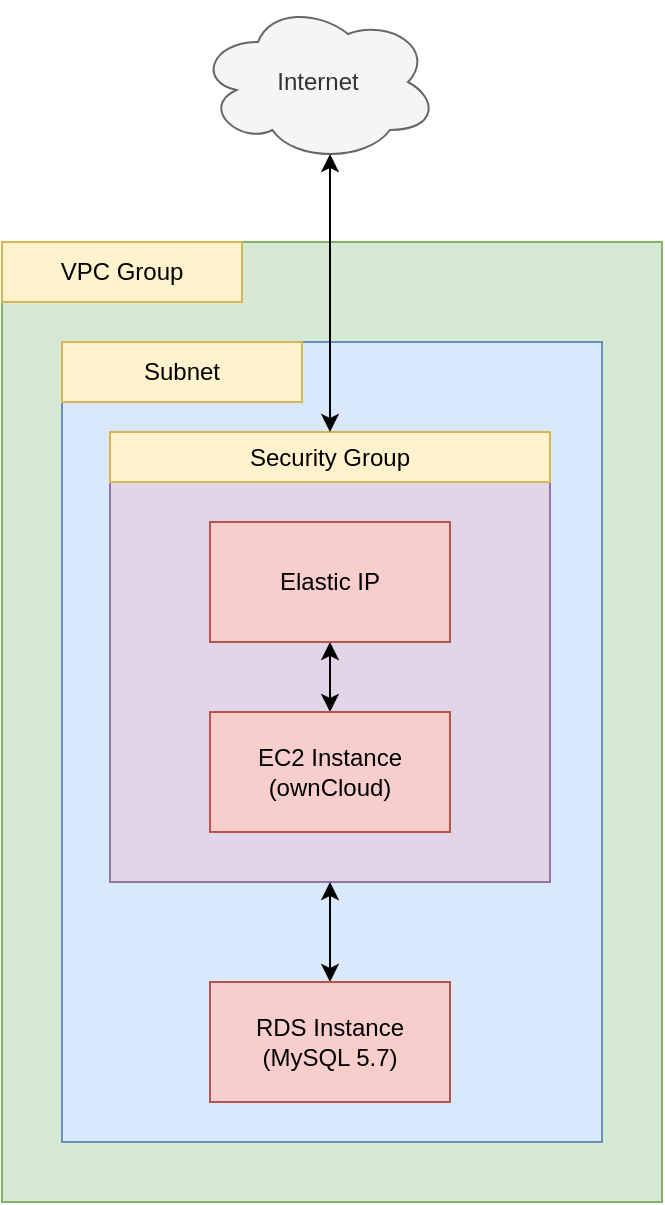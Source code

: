 <mxfile version="12.5.8" type="device"><diagram id="5uEDyOhloOiY_o4nun4k" name="Page-1"><mxGraphModel dx="946" dy="1633" grid="1" gridSize="10" guides="1" tooltips="1" connect="1" arrows="1" fold="1" page="1" pageScale="1" pageWidth="850" pageHeight="1100" math="0" shadow="0"><root><mxCell id="0"/><mxCell id="1" parent="0"/><mxCell id="TTLQxLoEogKZsVetUaYJ-1" value="" style="rounded=0;whiteSpace=wrap;html=1;fillColor=#d5e8d4;strokeColor=#82b366;" parent="1" vertex="1"><mxGeometry x="20" y="10" width="330" height="480" as="geometry"/></mxCell><mxCell id="TTLQxLoEogKZsVetUaYJ-2" value="VPC Group" style="rounded=0;whiteSpace=wrap;html=1;fillColor=#fff2cc;strokeColor=#d6b656;" parent="1" vertex="1"><mxGeometry x="20" y="10" width="120" height="30" as="geometry"/></mxCell><mxCell id="TTLQxLoEogKZsVetUaYJ-9" value="Internet" style="ellipse;shape=cloud;whiteSpace=wrap;html=1;fillColor=#f5f5f5;strokeColor=#666666;fontColor=#333333;" parent="1" vertex="1"><mxGeometry x="118" y="-110" width="120" height="80" as="geometry"/></mxCell><mxCell id="TTLQxLoEogKZsVetUaYJ-13" value="" style="rounded=0;whiteSpace=wrap;html=1;fillColor=#dae8fc;strokeColor=#6c8ebf;" parent="1" vertex="1"><mxGeometry x="50" y="60" width="270" height="400" as="geometry"/></mxCell><mxCell id="TTLQxLoEogKZsVetUaYJ-5" value="" style="rounded=0;whiteSpace=wrap;html=1;fillColor=#e1d5e7;strokeColor=#9673a6;" parent="1" vertex="1"><mxGeometry x="74" y="105" width="220" height="225" as="geometry"/></mxCell><mxCell id="TTLQxLoEogKZsVetUaYJ-8" style="edgeStyle=orthogonalEdgeStyle;rounded=0;orthogonalLoop=1;jettySize=auto;html=1;exitX=0.5;exitY=0;exitDx=0;exitDy=0;startArrow=classic;startFill=1;" parent="1" source="TTLQxLoEogKZsVetUaYJ-4" target="TTLQxLoEogKZsVetUaYJ-3" edge="1"><mxGeometry relative="1" as="geometry"/></mxCell><mxCell id="TTLQxLoEogKZsVetUaYJ-4" value="EC2 Instance&lt;br&gt;(ownCloud)" style="rounded=0;whiteSpace=wrap;html=1;fillColor=#f8cecc;strokeColor=#b85450;" parent="1" vertex="1"><mxGeometry x="124" y="245" width="120" height="60" as="geometry"/></mxCell><mxCell id="TTLQxLoEogKZsVetUaYJ-3" value="Elastic IP" style="rounded=0;whiteSpace=wrap;html=1;fillColor=#f8cecc;strokeColor=#b85450;" parent="1" vertex="1"><mxGeometry x="124" y="150" width="120" height="60" as="geometry"/></mxCell><mxCell id="TTLQxLoEogKZsVetUaYJ-7" style="edgeStyle=orthogonalEdgeStyle;rounded=0;orthogonalLoop=1;jettySize=auto;html=1;exitX=0.5;exitY=0;exitDx=0;exitDy=0;entryX=0.5;entryY=1;entryDx=0;entryDy=0;startArrow=classic;startFill=1;" parent="1" source="TTLQxLoEogKZsVetUaYJ-6" target="TTLQxLoEogKZsVetUaYJ-5" edge="1"><mxGeometry relative="1" as="geometry"/></mxCell><mxCell id="TTLQxLoEogKZsVetUaYJ-6" value="RDS Instance&lt;br&gt;(MySQL 5.7)" style="rounded=0;whiteSpace=wrap;html=1;fillColor=#f8cecc;strokeColor=#b85450;" parent="1" vertex="1"><mxGeometry x="124" y="380" width="120" height="60" as="geometry"/></mxCell><mxCell id="TTLQxLoEogKZsVetUaYJ-12" value="Security Group" style="rounded=0;whiteSpace=wrap;html=1;fillColor=#fff2cc;strokeColor=#d6b656;" parent="1" vertex="1"><mxGeometry x="74" y="105" width="220" height="25" as="geometry"/></mxCell><mxCell id="TTLQxLoEogKZsVetUaYJ-14" value="Subnet" style="rounded=0;whiteSpace=wrap;html=1;fillColor=#fff2cc;strokeColor=#d6b656;" parent="1" vertex="1"><mxGeometry x="50" y="60" width="120" height="30" as="geometry"/></mxCell><mxCell id="TTLQxLoEogKZsVetUaYJ-15" style="edgeStyle=orthogonalEdgeStyle;rounded=0;orthogonalLoop=1;jettySize=auto;html=1;exitX=0.55;exitY=0.95;exitDx=0;exitDy=0;exitPerimeter=0;entryX=0.5;entryY=0;entryDx=0;entryDy=0;startArrow=classic;startFill=1;" parent="1" source="TTLQxLoEogKZsVetUaYJ-9" target="TTLQxLoEogKZsVetUaYJ-12" edge="1"><mxGeometry relative="1" as="geometry"/></mxCell></root></mxGraphModel></diagram></mxfile>